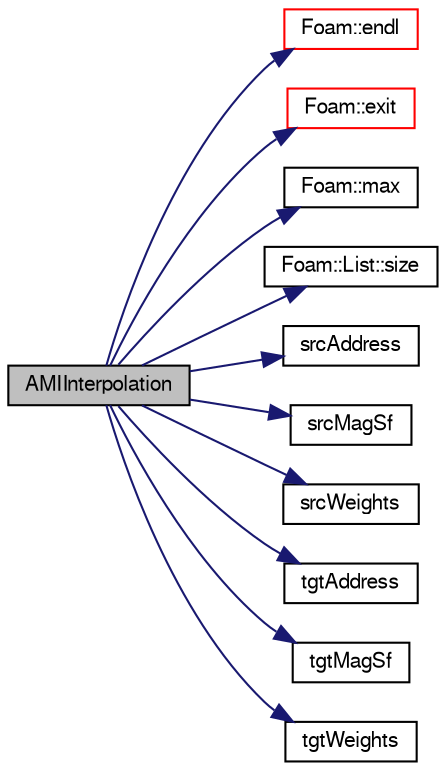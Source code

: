 digraph "AMIInterpolation"
{
  bgcolor="transparent";
  edge [fontname="FreeSans",fontsize="10",labelfontname="FreeSans",labelfontsize="10"];
  node [fontname="FreeSans",fontsize="10",shape=record];
  rankdir="LR";
  Node8 [label="AMIInterpolation",height=0.2,width=0.4,color="black", fillcolor="grey75", style="filled", fontcolor="black"];
  Node8 -> Node9 [color="midnightblue",fontsize="10",style="solid",fontname="FreeSans"];
  Node9 [label="Foam::endl",height=0.2,width=0.4,color="red",URL="$a21124.html#a2db8fe02a0d3909e9351bb4275b23ce4",tooltip="Add newline and flush stream. "];
  Node8 -> Node11 [color="midnightblue",fontsize="10",style="solid",fontname="FreeSans"];
  Node11 [label="Foam::exit",height=0.2,width=0.4,color="red",URL="$a21124.html#a06ca7250d8e89caf05243ec094843642"];
  Node8 -> Node56 [color="midnightblue",fontsize="10",style="solid",fontname="FreeSans"];
  Node56 [label="Foam::max",height=0.2,width=0.4,color="black",URL="$a21124.html#ac993e906cf2774ae77e666bc24e81733"];
  Node8 -> Node57 [color="midnightblue",fontsize="10",style="solid",fontname="FreeSans"];
  Node57 [label="Foam::List::size",height=0.2,width=0.4,color="black",URL="$a25694.html#a8a5f6fa29bd4b500caf186f60245b384",tooltip="Override size to be inconsistent with allocated storage. "];
  Node8 -> Node58 [color="midnightblue",fontsize="10",style="solid",fontname="FreeSans"];
  Node58 [label="srcAddress",height=0.2,width=0.4,color="black",URL="$a24866.html#a3c4785d8328be0bd29ad56c7151721a8",tooltip="Return const access to source patch addressing. "];
  Node8 -> Node59 [color="midnightblue",fontsize="10",style="solid",fontname="FreeSans"];
  Node59 [label="srcMagSf",height=0.2,width=0.4,color="black",URL="$a24866.html#a3c8c6aa7b7230ff68fedf5e258dbb23b",tooltip="Return const access to source patch face areas. "];
  Node8 -> Node60 [color="midnightblue",fontsize="10",style="solid",fontname="FreeSans"];
  Node60 [label="srcWeights",height=0.2,width=0.4,color="black",URL="$a24866.html#a762629cf16d34a98d595b8319d573141",tooltip="Return const access to source patch weights. "];
  Node8 -> Node61 [color="midnightblue",fontsize="10",style="solid",fontname="FreeSans"];
  Node61 [label="tgtAddress",height=0.2,width=0.4,color="black",URL="$a24866.html#af13463eec7684a6361bb7a753622c6ea",tooltip="Return const access to target patch addressing. "];
  Node8 -> Node62 [color="midnightblue",fontsize="10",style="solid",fontname="FreeSans"];
  Node62 [label="tgtMagSf",height=0.2,width=0.4,color="black",URL="$a24866.html#a1e715c641149fe93eb66c577f0573a14",tooltip="Return const access to target patch face areas. "];
  Node8 -> Node63 [color="midnightblue",fontsize="10",style="solid",fontname="FreeSans"];
  Node63 [label="tgtWeights",height=0.2,width=0.4,color="black",URL="$a24866.html#a3b2b3ab0a575c63bc98f06106ee72f67",tooltip="Return const access to target patch weights. "];
}
